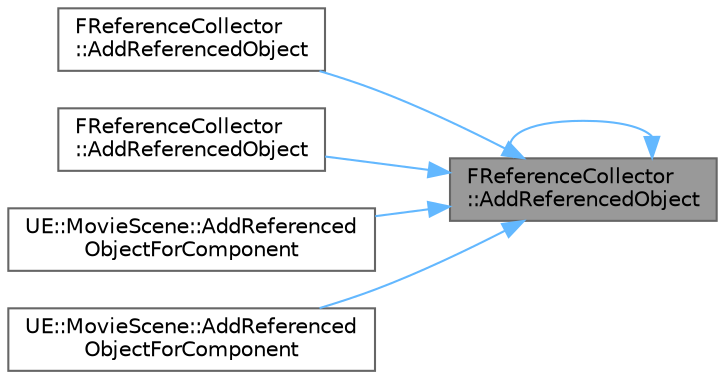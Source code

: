 digraph "FReferenceCollector::AddReferencedObject"
{
 // INTERACTIVE_SVG=YES
 // LATEX_PDF_SIZE
  bgcolor="transparent";
  edge [fontname=Helvetica,fontsize=10,labelfontname=Helvetica,labelfontsize=10];
  node [fontname=Helvetica,fontsize=10,shape=box,height=0.2,width=0.4];
  rankdir="RL";
  Node1 [id="Node000001",label="FReferenceCollector\l::AddReferencedObject",height=0.2,width=0.4,color="gray40", fillcolor="grey60", style="filled", fontcolor="black",tooltip="Adds object reference."];
  Node1 -> Node2 [id="edge1_Node000001_Node000002",dir="back",color="steelblue1",style="solid",tooltip=" "];
  Node2 [id="Node000002",label="FReferenceCollector\l::AddReferencedObject",height=0.2,width=0.4,color="grey40", fillcolor="white", style="filled",URL="$d9/d05/classFReferenceCollector.html#a0182daaa38a8cda56f2a31cd1c000223",tooltip="Adds const object reference, this reference can still be nulled out if forcefully collected."];
  Node1 -> Node3 [id="edge2_Node000001_Node000003",dir="back",color="steelblue1",style="solid",tooltip=" "];
  Node3 [id="Node000003",label="FReferenceCollector\l::AddReferencedObject",height=0.2,width=0.4,color="grey40", fillcolor="white", style="filled",URL="$d9/d05/classFReferenceCollector.html#a785ce4474f1372ce6dc1c0e638cb58a5",tooltip=" "];
  Node1 -> Node1 [id="edge3_Node000001_Node000001",dir="back",color="steelblue1",style="solid",tooltip=" "];
  Node1 -> Node4 [id="edge4_Node000001_Node000004",dir="back",color="steelblue1",style="solid",tooltip=" "];
  Node4 [id="Node000004",label="UE::MovieScene::AddReferenced\lObjectForComponent",height=0.2,width=0.4,color="grey40", fillcolor="white", style="filled",URL="$d1/dd1/namespaceUE_1_1MovieScene.html#ab92a91bee30c3874eabbb14d54994cc6",tooltip=" "];
  Node1 -> Node5 [id="edge5_Node000001_Node000005",dir="back",color="steelblue1",style="solid",tooltip=" "];
  Node5 [id="Node000005",label="UE::MovieScene::AddReferenced\lObjectForComponent",height=0.2,width=0.4,color="grey40", fillcolor="white", style="filled",URL="$d1/dd1/namespaceUE_1_1MovieScene.html#aae3e9897641b78d6470fc19fa38b7306",tooltip=" "];
}

